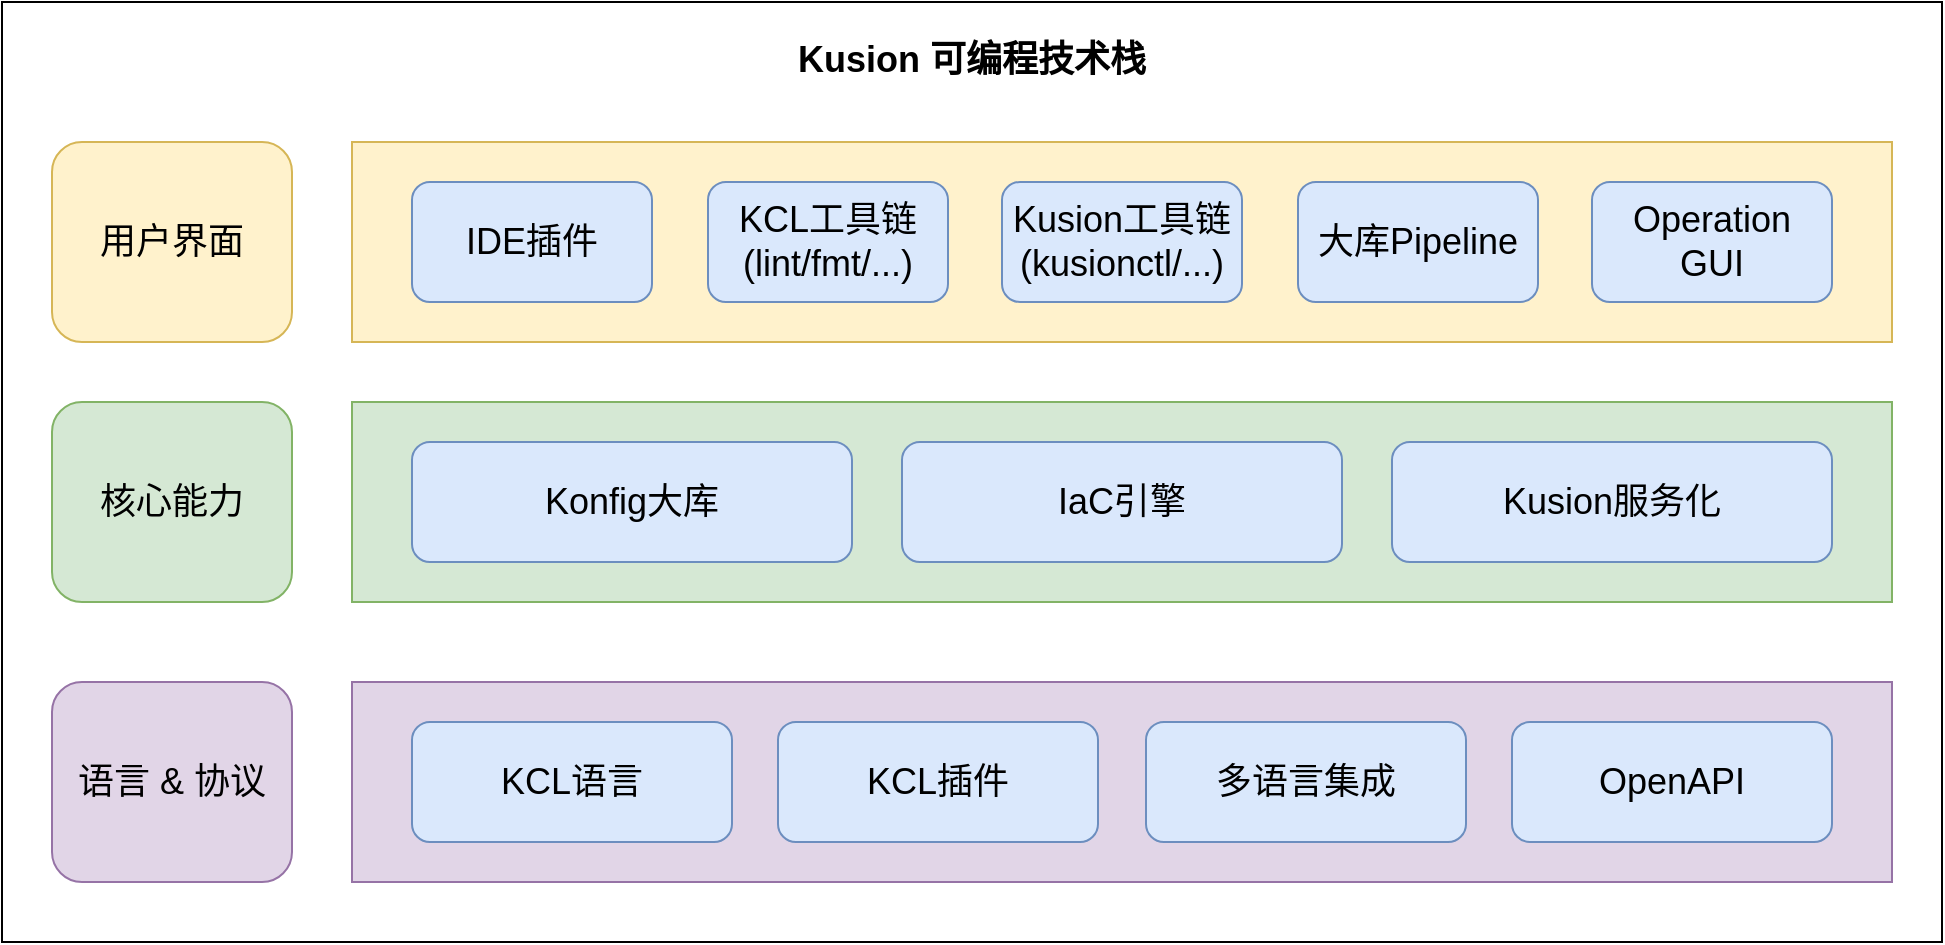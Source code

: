 <mxfile version="14.9.6" type="device"><diagram id="B8-tpyZa-beBFCcC5AaC" name="第 1 页"><mxGraphModel dx="1719" dy="672" grid="1" gridSize="10" guides="1" tooltips="1" connect="1" arrows="1" fold="1" page="1" pageScale="1" pageWidth="827" pageHeight="1169" math="0" shadow="0"><root><mxCell id="0"/><mxCell id="1" parent="0"/><mxCell id="573WjPpLIAjvk8VP4yNt-19" value="&lt;b&gt;Kusion 可编程技术栈&lt;/b&gt;" style="rounded=0;whiteSpace=wrap;html=1;fontSize=18;verticalAlign=top;spacingTop=12;" parent="1" vertex="1"><mxGeometry x="-25" y="520" width="970" height="470" as="geometry"/></mxCell><mxCell id="573WjPpLIAjvk8VP4yNt-15" value="" style="rounded=0;whiteSpace=wrap;html=1;fontSize=18;fillColor=#e1d5e7;strokeColor=#9673a6;" parent="1" vertex="1"><mxGeometry x="150" y="860" width="770" height="100" as="geometry"/></mxCell><mxCell id="573WjPpLIAjvk8VP4yNt-14" value="" style="rounded=0;whiteSpace=wrap;html=1;fontSize=18;fillColor=#d5e8d4;strokeColor=#82b366;" parent="1" vertex="1"><mxGeometry x="150" y="720" width="770" height="100" as="geometry"/></mxCell><mxCell id="573WjPpLIAjvk8VP4yNt-13" value="" style="rounded=0;whiteSpace=wrap;html=1;fontSize=18;fillColor=#fff2cc;strokeColor=#d6b656;" parent="1" vertex="1"><mxGeometry x="150" y="590" width="770" height="100" as="geometry"/></mxCell><mxCell id="573WjPpLIAjvk8VP4yNt-1" value="KCL语言" style="rounded=1;whiteSpace=wrap;html=1;fillColor=#dae8fc;strokeColor=#6c8ebf;fontSize=18;" parent="1" vertex="1"><mxGeometry x="180" y="880" width="160" height="60" as="geometry"/></mxCell><mxCell id="573WjPpLIAjvk8VP4yNt-2" value="Konfig大库" style="rounded=1;whiteSpace=wrap;html=1;fillColor=#dae8fc;strokeColor=#6c8ebf;fontSize=18;" parent="1" vertex="1"><mxGeometry x="180" y="740" width="220" height="60" as="geometry"/></mxCell><mxCell id="573WjPpLIAjvk8VP4yNt-3" value="IaC引擎" style="rounded=1;whiteSpace=wrap;html=1;fillColor=#dae8fc;strokeColor=#6c8ebf;fontSize=18;" parent="1" vertex="1"><mxGeometry x="425" y="740" width="220" height="60" as="geometry"/></mxCell><mxCell id="573WjPpLIAjvk8VP4yNt-4" value="Kusion服务化" style="rounded=1;whiteSpace=wrap;html=1;fillColor=#dae8fc;strokeColor=#6c8ebf;fontSize=18;" parent="1" vertex="1"><mxGeometry x="670" y="740" width="220" height="60" as="geometry"/></mxCell><mxCell id="573WjPpLIAjvk8VP4yNt-7" value="KCL插件" style="rounded=1;whiteSpace=wrap;html=1;fillColor=#dae8fc;strokeColor=#6c8ebf;fontSize=18;" parent="1" vertex="1"><mxGeometry x="363" y="880" width="160" height="60" as="geometry"/></mxCell><mxCell id="573WjPpLIAjvk8VP4yNt-8" value="多语言集成" style="rounded=1;whiteSpace=wrap;html=1;fillColor=#dae8fc;strokeColor=#6c8ebf;fontSize=18;" parent="1" vertex="1"><mxGeometry x="547" y="880" width="160" height="60" as="geometry"/></mxCell><mxCell id="573WjPpLIAjvk8VP4yNt-9" value="OpenAPI" style="rounded=1;whiteSpace=wrap;html=1;fillColor=#dae8fc;strokeColor=#6c8ebf;fontSize=18;" parent="1" vertex="1"><mxGeometry x="730" y="880" width="160" height="60" as="geometry"/></mxCell><mxCell id="573WjPpLIAjvk8VP4yNt-10" value="IDE插件" style="rounded=1;whiteSpace=wrap;html=1;fillColor=#dae8fc;strokeColor=#6c8ebf;fontSize=18;" parent="1" vertex="1"><mxGeometry x="180" y="610" width="120" height="60" as="geometry"/></mxCell><mxCell id="573WjPpLIAjvk8VP4yNt-11" value="KCL工具链&lt;br&gt;(lint/fmt/...)" style="rounded=1;whiteSpace=wrap;html=1;fillColor=#dae8fc;strokeColor=#6c8ebf;fontSize=18;" parent="1" vertex="1"><mxGeometry x="328" y="610" width="120" height="60" as="geometry"/></mxCell><mxCell id="573WjPpLIAjvk8VP4yNt-12" value="Kusion工具链&lt;br&gt;(kusionctl/...)" style="rounded=1;whiteSpace=wrap;html=1;fillColor=#dae8fc;strokeColor=#6c8ebf;fontSize=18;" parent="1" vertex="1"><mxGeometry x="475" y="610" width="120" height="60" as="geometry"/></mxCell><mxCell id="573WjPpLIAjvk8VP4yNt-16" value="语言 &amp;amp; 协议" style="rounded=1;whiteSpace=wrap;html=1;fontSize=18;fillColor=#e1d5e7;strokeColor=#9673a6;" parent="1" vertex="1"><mxGeometry y="860" width="120" height="100" as="geometry"/></mxCell><mxCell id="573WjPpLIAjvk8VP4yNt-17" value="核心能力" style="rounded=1;whiteSpace=wrap;html=1;fontSize=18;fillColor=#d5e8d4;strokeColor=#82b366;" parent="1" vertex="1"><mxGeometry y="720" width="120" height="100" as="geometry"/></mxCell><mxCell id="573WjPpLIAjvk8VP4yNt-18" value="用户界面" style="rounded=1;whiteSpace=wrap;html=1;fontSize=18;fillColor=#fff2cc;strokeColor=#d6b656;" parent="1" vertex="1"><mxGeometry y="590" width="120" height="100" as="geometry"/></mxCell><mxCell id="lM3C1vbE7mBMQqtRWhik-2" value="大库Pipeline" style="rounded=1;whiteSpace=wrap;html=1;fillColor=#dae8fc;strokeColor=#6c8ebf;fontSize=18;" parent="1" vertex="1"><mxGeometry x="623" y="610" width="120" height="60" as="geometry"/></mxCell><mxCell id="lM3C1vbE7mBMQqtRWhik-3" value="Operation&lt;br&gt;GUI" style="rounded=1;whiteSpace=wrap;html=1;fillColor=#dae8fc;strokeColor=#6c8ebf;fontSize=18;" parent="1" vertex="1"><mxGeometry x="770" y="610" width="120" height="60" as="geometry"/></mxCell></root></mxGraphModel></diagram></mxfile>